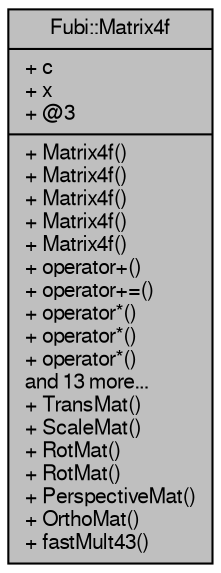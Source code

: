 digraph "Fubi::Matrix4f"
{
  edge [fontname="FreeSans",fontsize="10",labelfontname="FreeSans",labelfontsize="10"];
  node [fontname="FreeSans",fontsize="10",shape=record];
  Node1 [label="{Fubi::Matrix4f\n|+ c\l+ x\l+ @3\l|+ Matrix4f()\l+ Matrix4f()\l+ Matrix4f()\l+ Matrix4f()\l+ Matrix4f()\l+ operator+()\l+ operator+=()\l+ operator*()\l+ operator*()\l+ operator*()\land 13 more...\l+ TransMat()\l+ ScaleMat()\l+ RotMat()\l+ RotMat()\l+ PerspectiveMat()\l+ OrthoMat()\l+ fastMult43()\l}",height=0.2,width=0.4,color="black", fillcolor="grey75", style="filled" fontcolor="black"];
}
